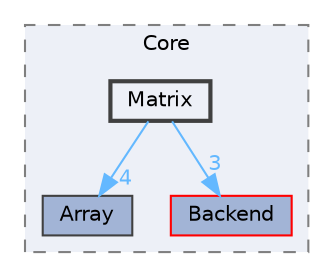 digraph "D:/Peridyno/peridyno/src/Core/Matrix"
{
 // LATEX_PDF_SIZE
  bgcolor="transparent";
  edge [fontname=Helvetica,fontsize=10,labelfontname=Helvetica,labelfontsize=10];
  node [fontname=Helvetica,fontsize=10,shape=box,height=0.2,width=0.4];
  compound=true
  subgraph clusterdir_18ab09de471ddf4a6c726bf6f36eb1c9 {
    graph [ bgcolor="#edf0f7", pencolor="grey50", label="Core", fontname=Helvetica,fontsize=10 style="filled,dashed", URL="dir_18ab09de471ddf4a6c726bf6f36eb1c9.html",tooltip=""]
  dir_420d4f6199cfffe85292da4f14b5b392 [label="Array", fillcolor="#a2b4d6", color="grey25", style="filled", URL="dir_420d4f6199cfffe85292da4f14b5b392.html",tooltip=""];
  dir_8f86b873e09b32d26828d918ea1cd04d [label="Backend", fillcolor="#a2b4d6", color="red", style="filled", URL="dir_8f86b873e09b32d26828d918ea1cd04d.html",tooltip=""];
  dir_8f21f656c2a0ed6cdff1573098fcce3b [label="Matrix", fillcolor="#edf0f7", color="grey25", style="filled,bold", URL="dir_8f21f656c2a0ed6cdff1573098fcce3b.html",tooltip=""];
  }
  dir_8f21f656c2a0ed6cdff1573098fcce3b->dir_420d4f6199cfffe85292da4f14b5b392 [headlabel="4", labeldistance=1.5 headhref="dir_000041_000002.html" href="dir_000041_000002.html" color="steelblue1" fontcolor="steelblue1"];
  dir_8f21f656c2a0ed6cdff1573098fcce3b->dir_8f86b873e09b32d26828d918ea1cd04d [headlabel="3", labeldistance=1.5 headhref="dir_000041_000006.html" href="dir_000041_000006.html" color="steelblue1" fontcolor="steelblue1"];
}
